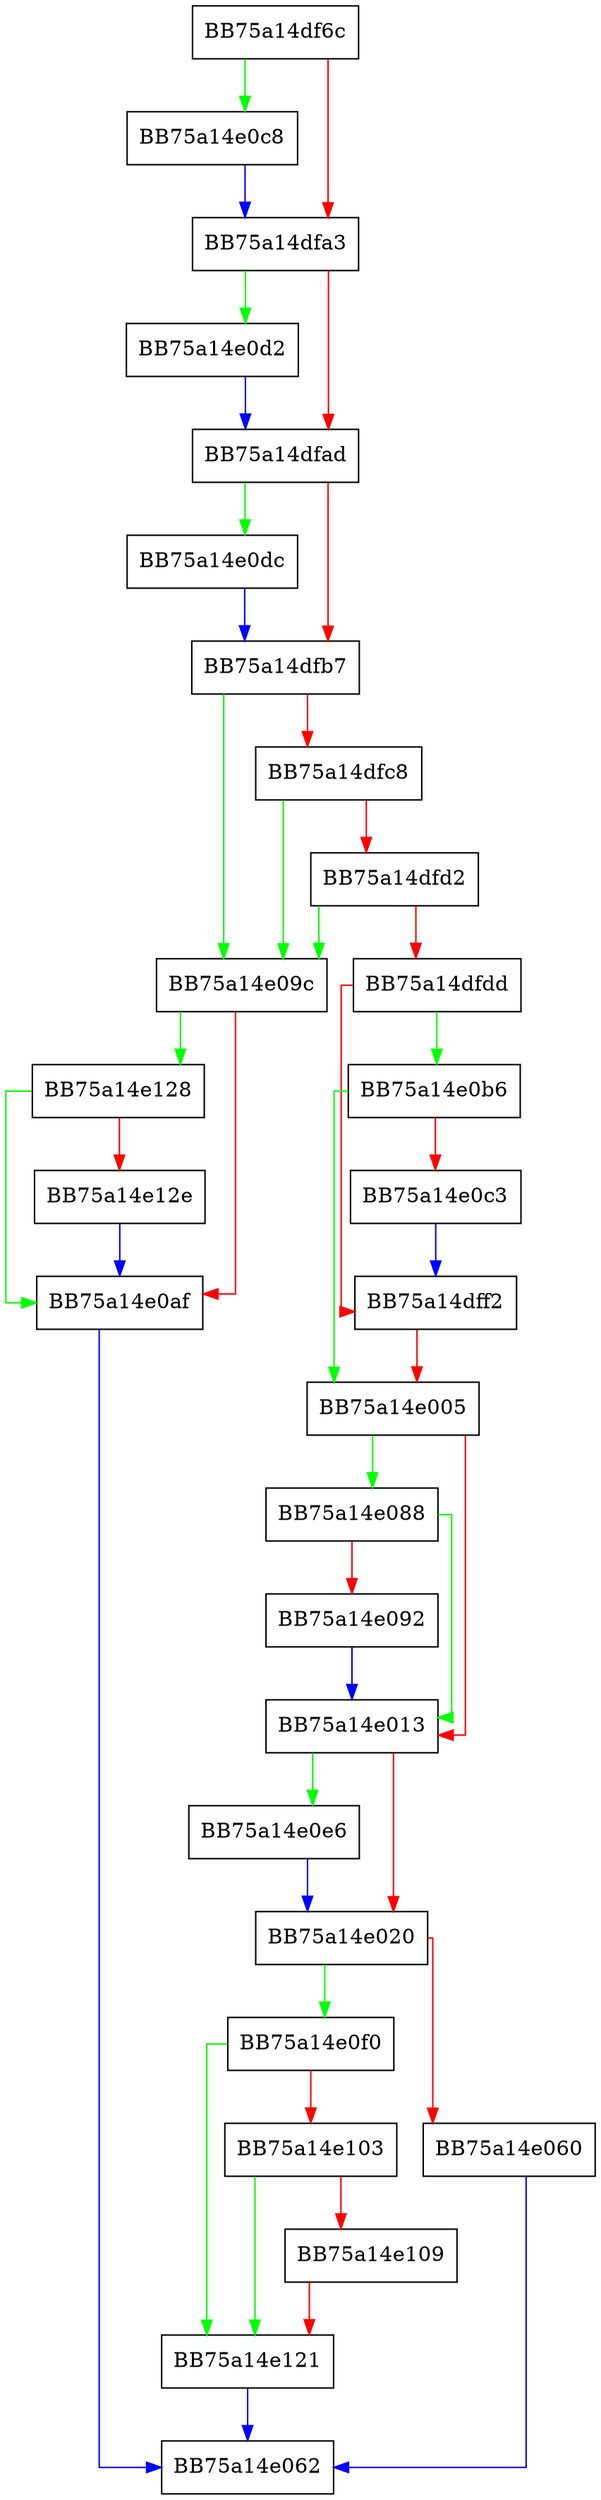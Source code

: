 digraph CreateInstanceForModuleLoad {
  node [shape="box"];
  graph [splines=ortho];
  BB75a14df6c -> BB75a14e0c8 [color="green"];
  BB75a14df6c -> BB75a14dfa3 [color="red"];
  BB75a14dfa3 -> BB75a14e0d2 [color="green"];
  BB75a14dfa3 -> BB75a14dfad [color="red"];
  BB75a14dfad -> BB75a14e0dc [color="green"];
  BB75a14dfad -> BB75a14dfb7 [color="red"];
  BB75a14dfb7 -> BB75a14e09c [color="green"];
  BB75a14dfb7 -> BB75a14dfc8 [color="red"];
  BB75a14dfc8 -> BB75a14e09c [color="green"];
  BB75a14dfc8 -> BB75a14dfd2 [color="red"];
  BB75a14dfd2 -> BB75a14e09c [color="green"];
  BB75a14dfd2 -> BB75a14dfdd [color="red"];
  BB75a14dfdd -> BB75a14e0b6 [color="green"];
  BB75a14dfdd -> BB75a14dff2 [color="red"];
  BB75a14dff2 -> BB75a14e005 [color="red"];
  BB75a14e005 -> BB75a14e088 [color="green"];
  BB75a14e005 -> BB75a14e013 [color="red"];
  BB75a14e013 -> BB75a14e0e6 [color="green"];
  BB75a14e013 -> BB75a14e020 [color="red"];
  BB75a14e020 -> BB75a14e0f0 [color="green"];
  BB75a14e020 -> BB75a14e060 [color="red"];
  BB75a14e060 -> BB75a14e062 [color="blue"];
  BB75a14e088 -> BB75a14e013 [color="green"];
  BB75a14e088 -> BB75a14e092 [color="red"];
  BB75a14e092 -> BB75a14e013 [color="blue"];
  BB75a14e09c -> BB75a14e128 [color="green"];
  BB75a14e09c -> BB75a14e0af [color="red"];
  BB75a14e0af -> BB75a14e062 [color="blue"];
  BB75a14e0b6 -> BB75a14e005 [color="green"];
  BB75a14e0b6 -> BB75a14e0c3 [color="red"];
  BB75a14e0c3 -> BB75a14dff2 [color="blue"];
  BB75a14e0c8 -> BB75a14dfa3 [color="blue"];
  BB75a14e0d2 -> BB75a14dfad [color="blue"];
  BB75a14e0dc -> BB75a14dfb7 [color="blue"];
  BB75a14e0e6 -> BB75a14e020 [color="blue"];
  BB75a14e0f0 -> BB75a14e121 [color="green"];
  BB75a14e0f0 -> BB75a14e103 [color="red"];
  BB75a14e103 -> BB75a14e121 [color="green"];
  BB75a14e103 -> BB75a14e109 [color="red"];
  BB75a14e109 -> BB75a14e121 [color="red"];
  BB75a14e121 -> BB75a14e062 [color="blue"];
  BB75a14e128 -> BB75a14e0af [color="green"];
  BB75a14e128 -> BB75a14e12e [color="red"];
  BB75a14e12e -> BB75a14e0af [color="blue"];
}
